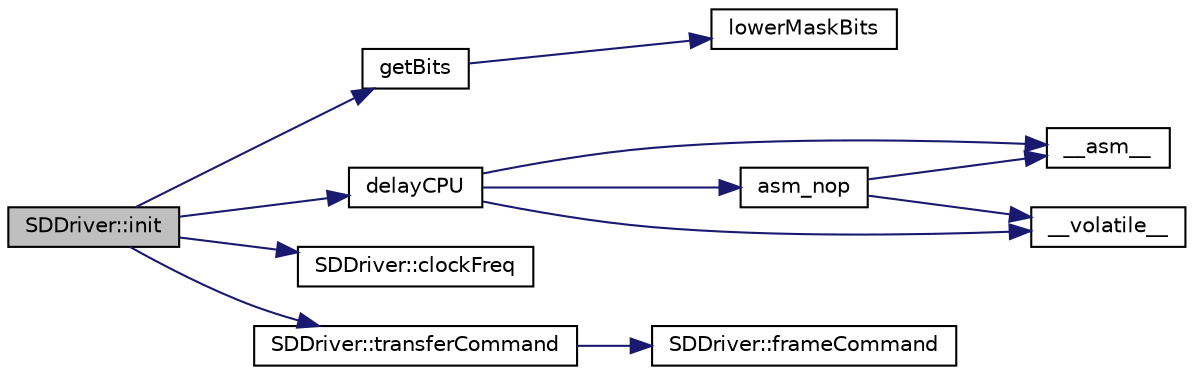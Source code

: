 digraph "SDDriver::init"
{
  edge [fontname="Helvetica",fontsize="10",labelfontname="Helvetica",labelfontsize="10"];
  node [fontname="Helvetica",fontsize="10",shape=record];
  rankdir="LR";
  Node49 [label="SDDriver::init",height=0.2,width=0.4,color="black", fillcolor="grey75", style="filled", fontcolor="black"];
  Node49 -> Node50 [color="midnightblue",fontsize="10",style="solid",fontname="Helvetica"];
  Node50 [label="getBits",height=0.2,width=0.4,color="black", fillcolor="white", style="filled",URL="$d6/d93/generic__util_8h.html#ad3eca599f2c56e3c38b1cfdbd9eba440"];
  Node50 -> Node51 [color="midnightblue",fontsize="10",style="solid",fontname="Helvetica"];
  Node51 [label="lowerMaskBits",height=0.2,width=0.4,color="black", fillcolor="white", style="filled",URL="$d6/d93/generic__util_8h.html#a3d31e60307c16bf71c379876cc217b62"];
  Node49 -> Node52 [color="midnightblue",fontsize="10",style="solid",fontname="Helvetica"];
  Node52 [label="delayCPU",height=0.2,width=0.4,color="black", fillcolor="white", style="filled",URL="$dc/da7/cpu_8h.html#a458b6b6220ac01329bacc2761ac05a00"];
  Node52 -> Node53 [color="midnightblue",fontsize="10",style="solid",fontname="Helvetica"];
  Node53 [label="__asm__",height=0.2,width=0.4,color="black", fillcolor="white", style="filled",URL="$dd/d12/exceptions_8cpp.html#a40b46c5cfd33825a3980572ace99e6a1"];
  Node52 -> Node54 [color="midnightblue",fontsize="10",style="solid",fontname="Helvetica"];
  Node54 [label="__volatile__",height=0.2,width=0.4,color="black", fillcolor="white", style="filled",URL="$d8/d64/main__test__adrp__instruction_8cpp.html#a28b72fa6de7635a872fd3ae108c838c8"];
  Node52 -> Node55 [color="midnightblue",fontsize="10",style="solid",fontname="Helvetica"];
  Node55 [label="asm_nop",height=0.2,width=0.4,color="black", fillcolor="white", style="filled",URL="$d8/d2f/asm__instructions_8h.html#a506b0e18e963b50b2bca3104e74d02b3"];
  Node55 -> Node53 [color="midnightblue",fontsize="10",style="solid",fontname="Helvetica"];
  Node55 -> Node54 [color="midnightblue",fontsize="10",style="solid",fontname="Helvetica"];
  Node49 -> Node56 [color="midnightblue",fontsize="10",style="solid",fontname="Helvetica"];
  Node56 [label="SDDriver::clockFreq",height=0.2,width=0.4,color="black", fillcolor="white", style="filled",URL="$d1/dcf/class_s_d_driver.html#a6748edc406c8da7420eed223a4d3e5fa"];
  Node49 -> Node57 [color="midnightblue",fontsize="10",style="solid",fontname="Helvetica"];
  Node57 [label="SDDriver::transferCommand",height=0.2,width=0.4,color="black", fillcolor="white", style="filled",URL="$d1/dcf/class_s_d_driver.html#a68294cf9d19996f6b1bd41c5a0ac82a6"];
  Node57 -> Node58 [color="midnightblue",fontsize="10",style="solid",fontname="Helvetica"];
  Node58 [label="SDDriver::frameCommand",height=0.2,width=0.4,color="black", fillcolor="white", style="filled",URL="$d1/dcf/class_s_d_driver.html#a7a6b575f771428477a23025ef6376673"];
}
